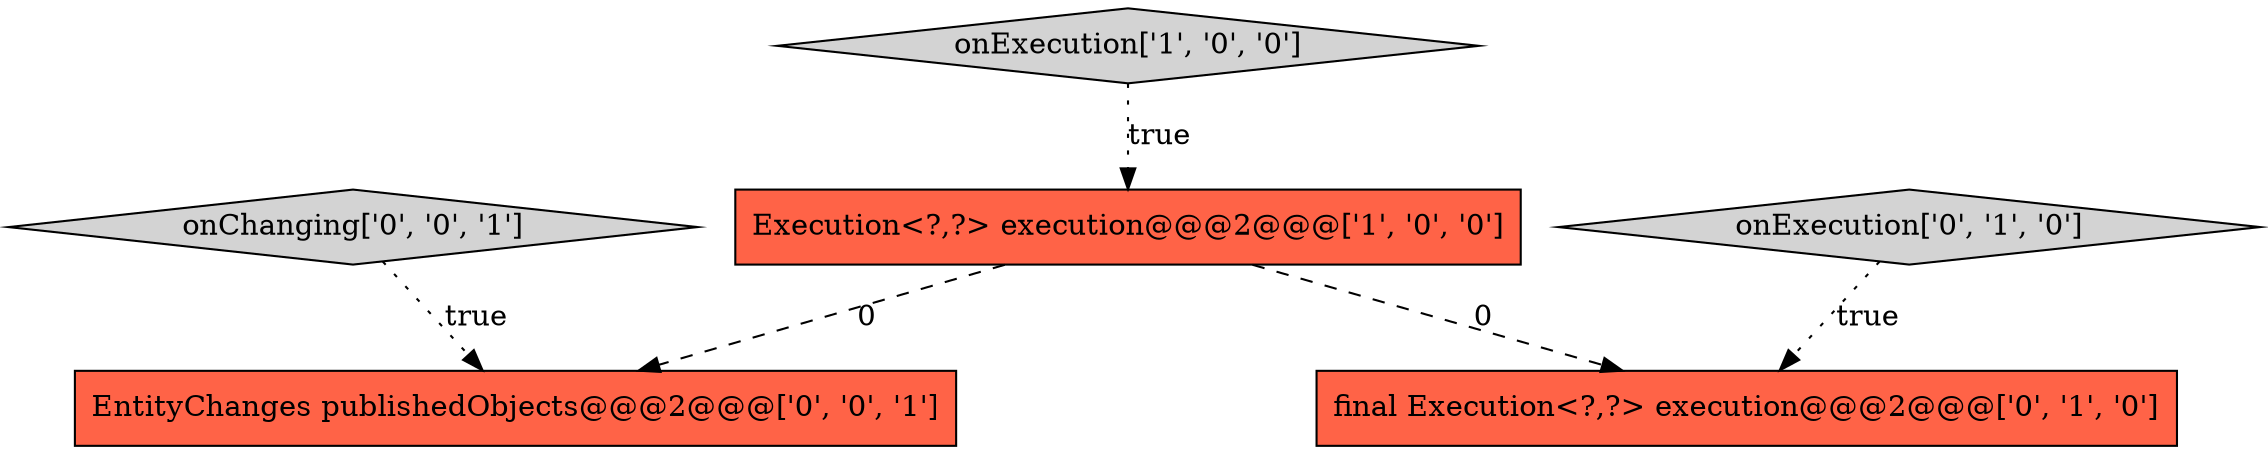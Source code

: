 digraph {
1 [style = filled, label = "Execution<?,?> execution@@@2@@@['1', '0', '0']", fillcolor = tomato, shape = box image = "AAA1AAABBB1BBB"];
3 [style = filled, label = "onExecution['0', '1', '0']", fillcolor = lightgray, shape = diamond image = "AAA0AAABBB2BBB"];
4 [style = filled, label = "EntityChanges publishedObjects@@@2@@@['0', '0', '1']", fillcolor = tomato, shape = box image = "AAA0AAABBB3BBB"];
5 [style = filled, label = "onChanging['0', '0', '1']", fillcolor = lightgray, shape = diamond image = "AAA0AAABBB3BBB"];
2 [style = filled, label = "final Execution<?,?> execution@@@2@@@['0', '1', '0']", fillcolor = tomato, shape = box image = "AAA1AAABBB2BBB"];
0 [style = filled, label = "onExecution['1', '0', '0']", fillcolor = lightgray, shape = diamond image = "AAA0AAABBB1BBB"];
1->4 [style = dashed, label="0"];
1->2 [style = dashed, label="0"];
5->4 [style = dotted, label="true"];
3->2 [style = dotted, label="true"];
0->1 [style = dotted, label="true"];
}
